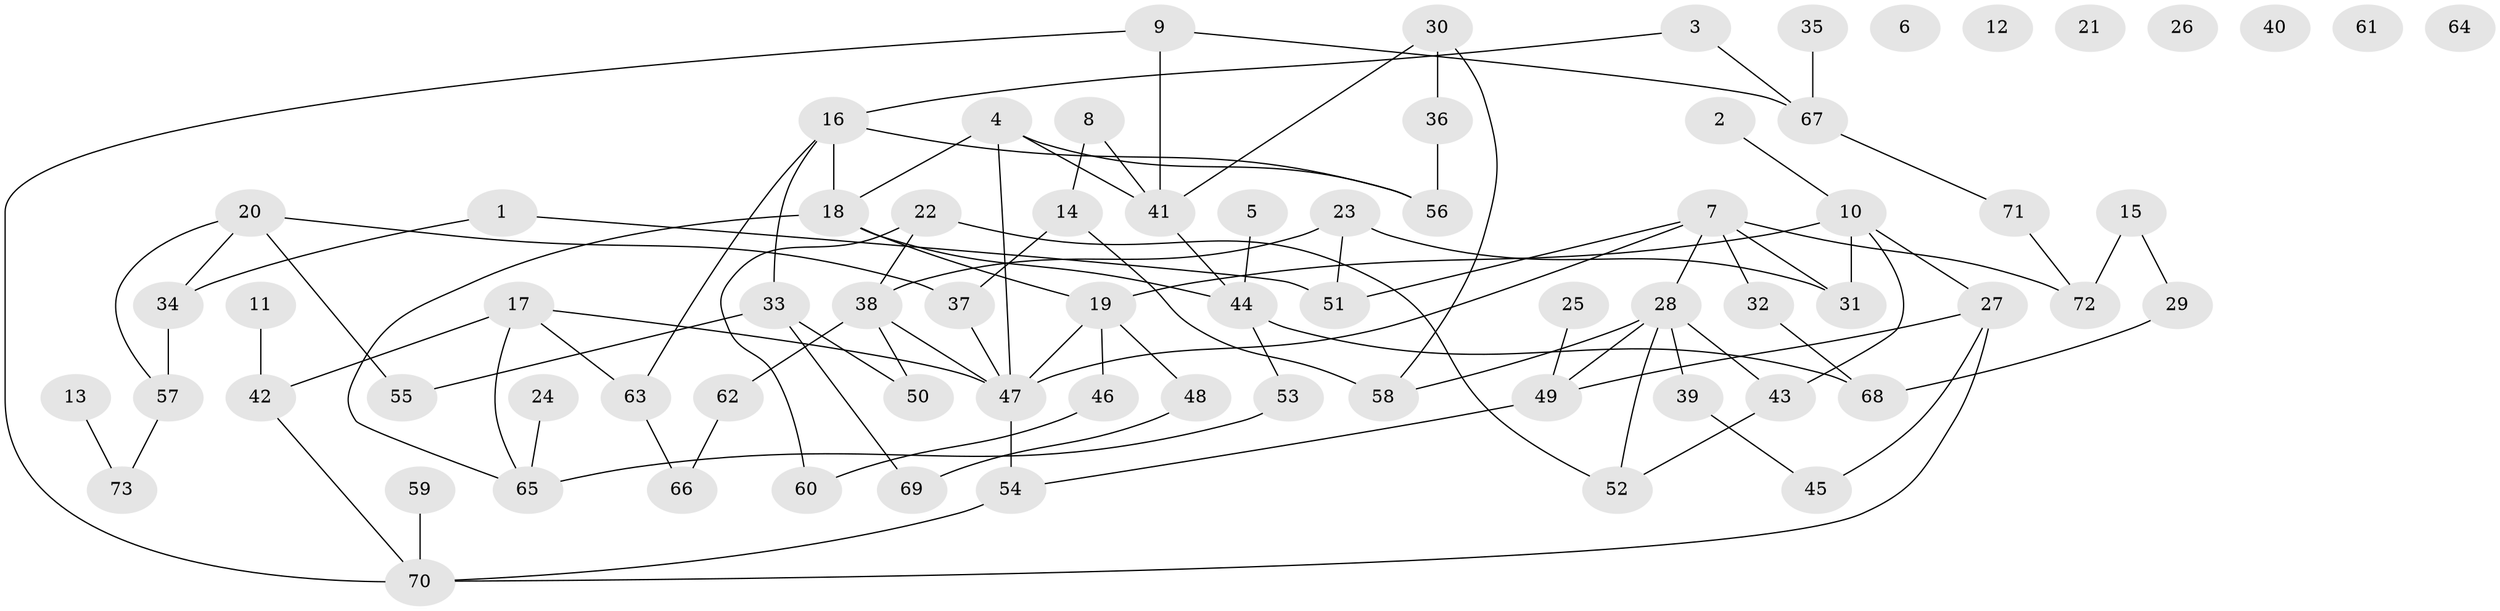 // coarse degree distribution, {2: 0.2549019607843137, 1: 0.13725490196078433, 5: 0.1568627450980392, 4: 0.0784313725490196, 0: 0.13725490196078433, 11: 0.0196078431372549, 6: 0.058823529411764705, 7: 0.0196078431372549, 3: 0.13725490196078433}
// Generated by graph-tools (version 1.1) at 2025/23/03/03/25 07:23:25]
// undirected, 73 vertices, 98 edges
graph export_dot {
graph [start="1"]
  node [color=gray90,style=filled];
  1;
  2;
  3;
  4;
  5;
  6;
  7;
  8;
  9;
  10;
  11;
  12;
  13;
  14;
  15;
  16;
  17;
  18;
  19;
  20;
  21;
  22;
  23;
  24;
  25;
  26;
  27;
  28;
  29;
  30;
  31;
  32;
  33;
  34;
  35;
  36;
  37;
  38;
  39;
  40;
  41;
  42;
  43;
  44;
  45;
  46;
  47;
  48;
  49;
  50;
  51;
  52;
  53;
  54;
  55;
  56;
  57;
  58;
  59;
  60;
  61;
  62;
  63;
  64;
  65;
  66;
  67;
  68;
  69;
  70;
  71;
  72;
  73;
  1 -- 34;
  1 -- 51;
  2 -- 10;
  3 -- 16;
  3 -- 67;
  4 -- 18;
  4 -- 41;
  4 -- 47;
  4 -- 56;
  5 -- 44;
  7 -- 28;
  7 -- 31;
  7 -- 32;
  7 -- 47;
  7 -- 51;
  7 -- 72;
  8 -- 14;
  8 -- 41;
  9 -- 41;
  9 -- 67;
  9 -- 70;
  10 -- 19;
  10 -- 27;
  10 -- 31;
  10 -- 43;
  11 -- 42;
  13 -- 73;
  14 -- 37;
  14 -- 58;
  15 -- 29;
  15 -- 72;
  16 -- 18;
  16 -- 33;
  16 -- 56;
  16 -- 63;
  17 -- 42;
  17 -- 47;
  17 -- 63;
  17 -- 65;
  18 -- 19;
  18 -- 44;
  18 -- 65;
  19 -- 46;
  19 -- 47;
  19 -- 48;
  20 -- 34;
  20 -- 37;
  20 -- 55;
  20 -- 57;
  22 -- 38;
  22 -- 52;
  22 -- 60;
  23 -- 31;
  23 -- 38;
  23 -- 51;
  24 -- 65;
  25 -- 49;
  27 -- 45;
  27 -- 49;
  27 -- 70;
  28 -- 39;
  28 -- 43;
  28 -- 49;
  28 -- 52;
  28 -- 58;
  29 -- 68;
  30 -- 36;
  30 -- 41;
  30 -- 58;
  32 -- 68;
  33 -- 50;
  33 -- 55;
  33 -- 69;
  34 -- 57;
  35 -- 67;
  36 -- 56;
  37 -- 47;
  38 -- 47;
  38 -- 50;
  38 -- 62;
  39 -- 45;
  41 -- 44;
  42 -- 70;
  43 -- 52;
  44 -- 53;
  44 -- 68;
  46 -- 60;
  47 -- 54;
  48 -- 69;
  49 -- 54;
  53 -- 65;
  54 -- 70;
  57 -- 73;
  59 -- 70;
  62 -- 66;
  63 -- 66;
  67 -- 71;
  71 -- 72;
}
